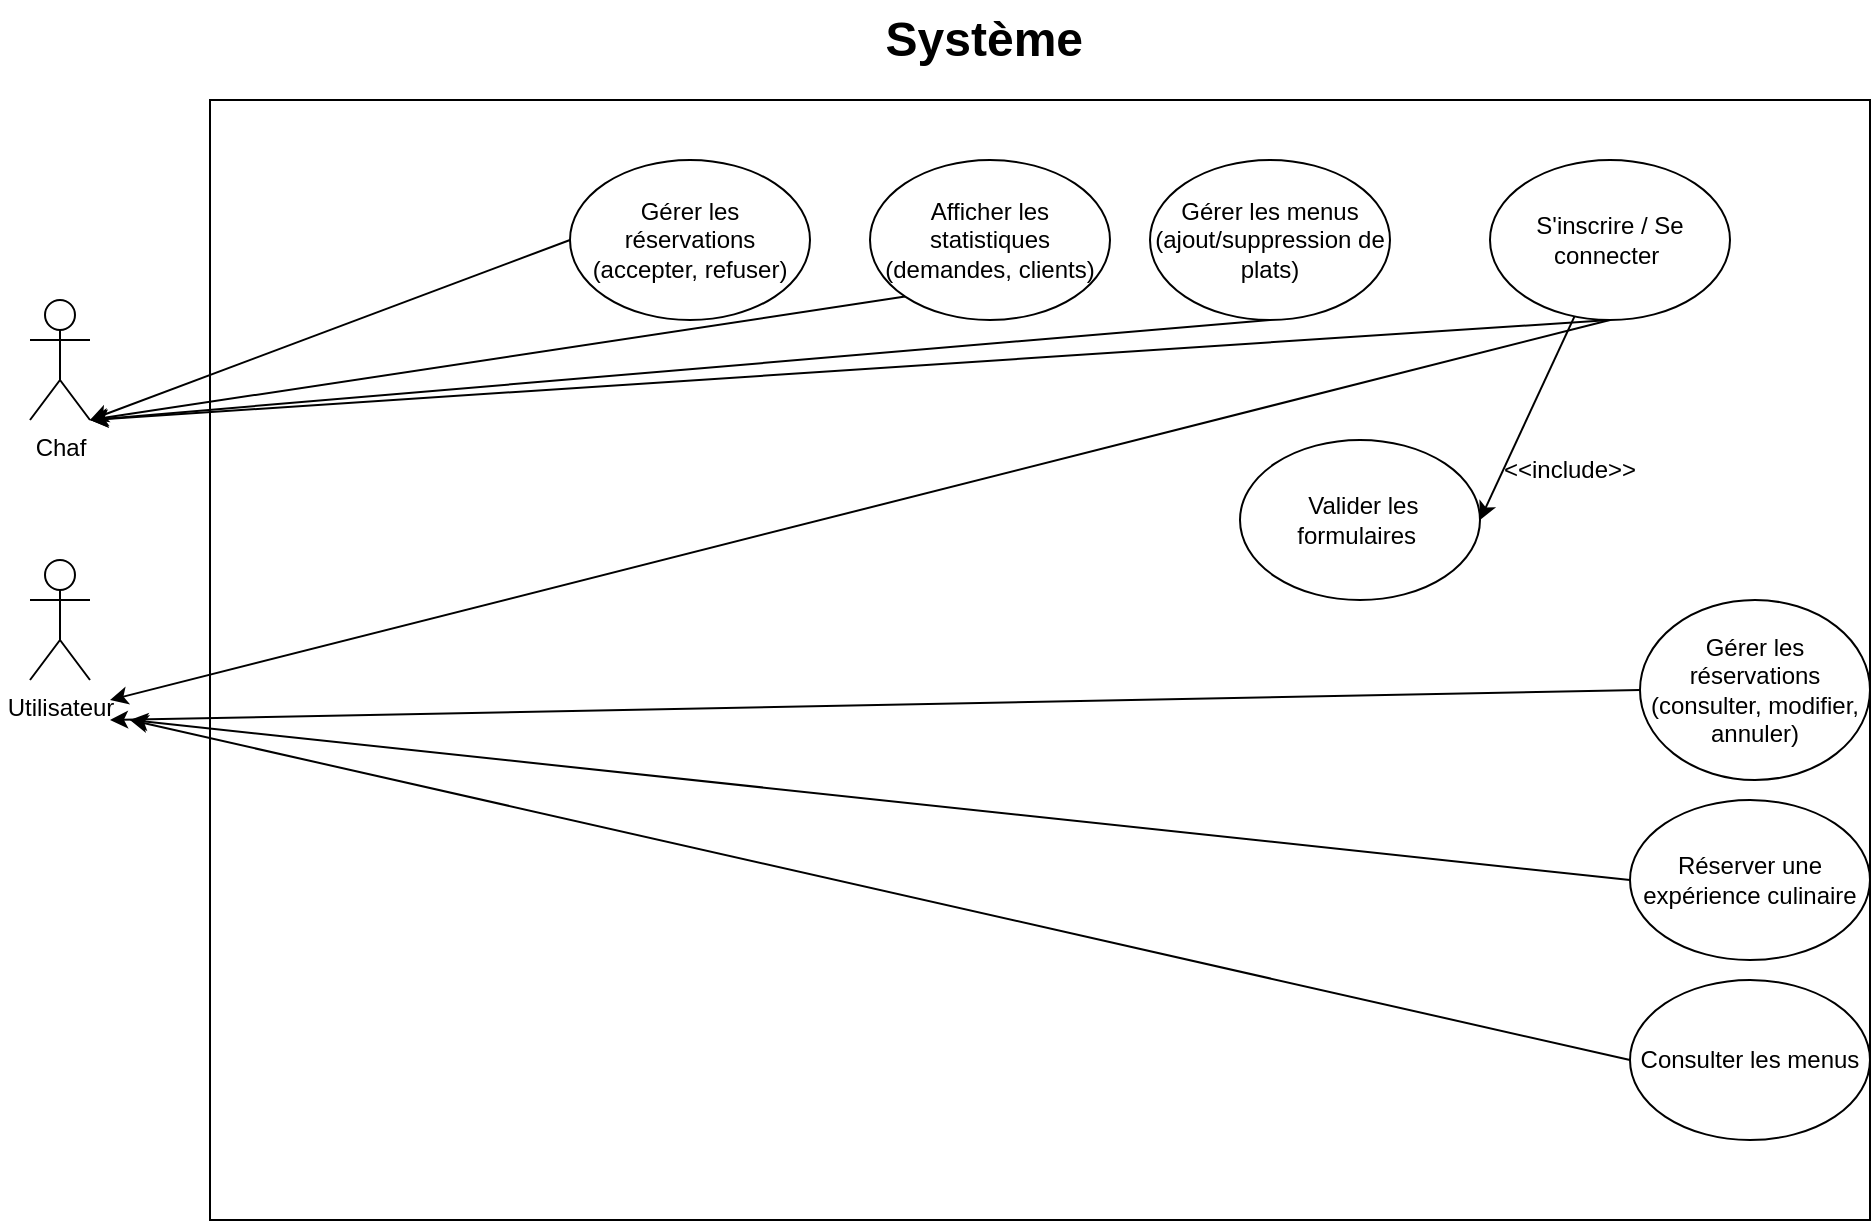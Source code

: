 <mxfile>
    <diagram id="TuyZSwtCGOHhWqjR50Bs" name="Page-1">
        <mxGraphModel dx="1570" dy="524" grid="1" gridSize="10" guides="1" tooltips="1" connect="1" arrows="1" fold="1" page="1" pageScale="1" pageWidth="850" pageHeight="1100" math="0" shadow="0">
            <root>
                <mxCell id="0"/>
                <mxCell id="1" parent="0"/>
                <mxCell id="2" value="Chaf" style="shape=umlActor;verticalLabelPosition=bottom;verticalAlign=top;html=1;outlineConnect=0;" vertex="1" parent="1">
                    <mxGeometry x="-50" y="150" width="30" height="60" as="geometry"/>
                </mxCell>
                <mxCell id="3" value="&amp;nbsp;Utilisateur&amp;nbsp;" style="shape=umlActor;verticalLabelPosition=bottom;verticalAlign=top;html=1;outlineConnect=0;" vertex="1" parent="1">
                    <mxGeometry x="-50" y="280" width="30" height="60" as="geometry"/>
                </mxCell>
                <mxCell id="4" value="" style="rounded=0;whiteSpace=wrap;html=1;" vertex="1" parent="1">
                    <mxGeometry x="40" y="50" width="830" height="560" as="geometry"/>
                </mxCell>
                <mxCell id="7" value="Système&amp;nbsp;" style="text;strokeColor=none;fillColor=none;html=1;fontSize=24;fontStyle=1;verticalAlign=middle;align=center;" vertex="1" parent="1">
                    <mxGeometry x="380" width="100" height="40" as="geometry"/>
                </mxCell>
                <mxCell id="25" style="edgeStyle=none;html=1;exitX=0.5;exitY=1;exitDx=0;exitDy=0;entryX=1;entryY=1;entryDx=0;entryDy=0;entryPerimeter=0;" edge="1" parent="1" source="9" target="2">
                    <mxGeometry relative="1" as="geometry">
                        <mxPoint x="80" y="210" as="targetPoint"/>
                    </mxGeometry>
                </mxCell>
                <mxCell id="35" style="edgeStyle=none;html=1;entryX=1;entryY=0.5;entryDx=0;entryDy=0;" edge="1" parent="1" source="9" target="34">
                    <mxGeometry relative="1" as="geometry"/>
                </mxCell>
                <mxCell id="9" value="S'inscrire / Se connecter&amp;nbsp;" style="ellipse;whiteSpace=wrap;html=1;" vertex="1" parent="1">
                    <mxGeometry x="680" y="80" width="120" height="80" as="geometry"/>
                </mxCell>
                <mxCell id="23" style="edgeStyle=none;html=1;exitX=0;exitY=0.5;exitDx=0;exitDy=0;entryX=1;entryY=1;entryDx=0;entryDy=0;entryPerimeter=0;" edge="1" parent="1" source="10" target="2">
                    <mxGeometry relative="1" as="geometry">
                        <mxPoint x="70" y="210" as="targetPoint"/>
                    </mxGeometry>
                </mxCell>
                <mxCell id="10" value="Gérer les réservations (accepter, refuser)" style="ellipse;whiteSpace=wrap;html=1;" vertex="1" parent="1">
                    <mxGeometry x="220" y="80" width="120" height="80" as="geometry"/>
                </mxCell>
                <mxCell id="24" style="edgeStyle=none;html=1;exitX=0.5;exitY=1;exitDx=0;exitDy=0;entryX=1;entryY=1;entryDx=0;entryDy=0;entryPerimeter=0;" edge="1" parent="1" source="12" target="2">
                    <mxGeometry relative="1" as="geometry">
                        <mxPoint x="70" y="210" as="targetPoint"/>
                    </mxGeometry>
                </mxCell>
                <mxCell id="12" value="Gérer les menus (ajout/suppression de plats)" style="ellipse;whiteSpace=wrap;html=1;" vertex="1" parent="1">
                    <mxGeometry x="510" y="80" width="120" height="80" as="geometry"/>
                </mxCell>
                <mxCell id="22" style="edgeStyle=none;html=1;exitX=0;exitY=1;exitDx=0;exitDy=0;entryX=1;entryY=1;entryDx=0;entryDy=0;entryPerimeter=0;" edge="1" parent="1" source="13" target="2">
                    <mxGeometry relative="1" as="geometry">
                        <mxPoint x="70" y="210" as="targetPoint"/>
                    </mxGeometry>
                </mxCell>
                <mxCell id="26" style="edgeStyle=none;html=1;exitX=0.5;exitY=1;exitDx=0;exitDy=0;" edge="1" parent="1" source="9">
                    <mxGeometry relative="1" as="geometry">
                        <mxPoint x="-10" y="350" as="targetPoint"/>
                        <mxPoint x="730" y="240" as="sourcePoint"/>
                    </mxGeometry>
                </mxCell>
                <mxCell id="13" value="Afficher les statistiques (demandes, clients)" style="ellipse;whiteSpace=wrap;html=1;" vertex="1" parent="1">
                    <mxGeometry x="370" y="80" width="120" height="80" as="geometry"/>
                </mxCell>
                <mxCell id="33" style="edgeStyle=none;html=1;exitX=0;exitY=0.5;exitDx=0;exitDy=0;" edge="1" parent="1" source="27">
                    <mxGeometry relative="1" as="geometry">
                        <mxPoint y="360" as="targetPoint"/>
                    </mxGeometry>
                </mxCell>
                <mxCell id="27" value="Consulter les menus" style="ellipse;whiteSpace=wrap;html=1;" vertex="1" parent="1">
                    <mxGeometry x="750" y="490" width="120" height="80" as="geometry"/>
                </mxCell>
                <mxCell id="31" style="edgeStyle=none;html=1;exitX=0;exitY=0.5;exitDx=0;exitDy=0;" edge="1" parent="1" source="28">
                    <mxGeometry relative="1" as="geometry">
                        <mxPoint y="360" as="targetPoint"/>
                    </mxGeometry>
                </mxCell>
                <mxCell id="28" value="Réserver une expérience culinaire" style="ellipse;whiteSpace=wrap;html=1;" vertex="1" parent="1">
                    <mxGeometry x="750" y="400" width="120" height="80" as="geometry"/>
                </mxCell>
                <mxCell id="30" style="edgeStyle=none;html=1;exitX=0;exitY=0.5;exitDx=0;exitDy=0;" edge="1" parent="1" source="29">
                    <mxGeometry relative="1" as="geometry">
                        <mxPoint x="-10" y="360" as="targetPoint"/>
                    </mxGeometry>
                </mxCell>
                <mxCell id="29" value="Gérer les réservations (consulter, modifier, annuler)" style="ellipse;whiteSpace=wrap;html=1;" vertex="1" parent="1">
                    <mxGeometry x="755" y="300" width="115" height="90" as="geometry"/>
                </mxCell>
                <mxCell id="34" value="&amp;nbsp;Valider les formulaires&amp;nbsp;" style="ellipse;whiteSpace=wrap;html=1;" vertex="1" parent="1">
                    <mxGeometry x="555" y="220" width="120" height="80" as="geometry"/>
                </mxCell>
                <mxCell id="39" value="&amp;lt;&amp;lt;include&amp;gt;&amp;gt;" style="text;html=1;strokeColor=none;fillColor=none;align=center;verticalAlign=middle;whiteSpace=wrap;rounded=0;rotation=0;" vertex="1" parent="1">
                    <mxGeometry x="690" y="220" width="60" height="30" as="geometry"/>
                </mxCell>
            </root>
        </mxGraphModel>
    </diagram>
</mxfile>